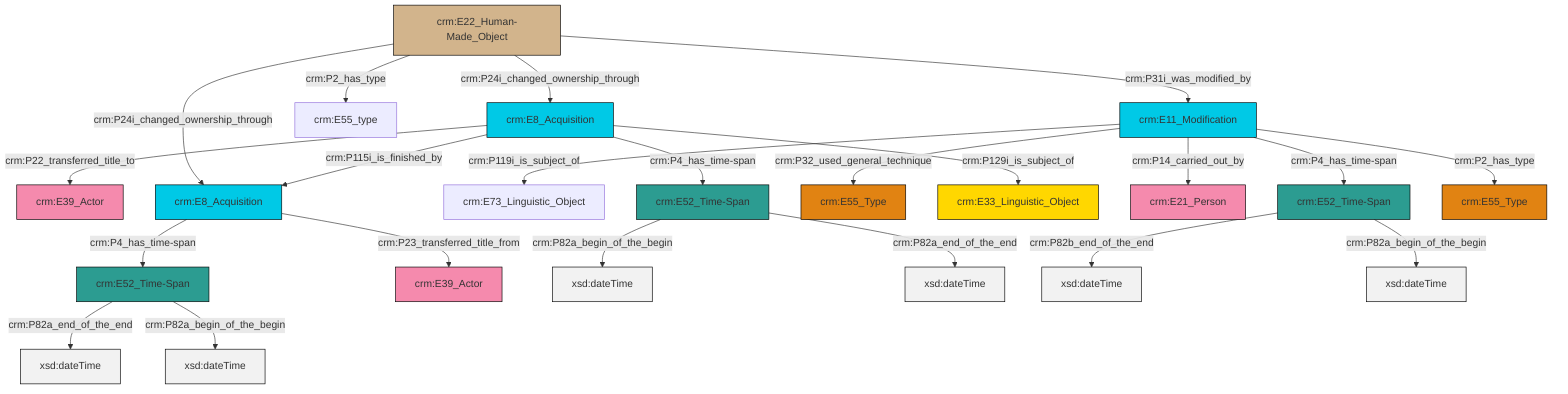 graph TD
classDef Literal fill:#f2f2f2,stroke:#000000;
classDef CRM_Entity fill:#FFFFFF,stroke:#000000;
classDef Temporal_Entity fill:#00C9E6, stroke:#000000;
classDef Type fill:#E18312, stroke:#000000;
classDef Time-Span fill:#2C9C91, stroke:#000000;
classDef Appellation fill:#FFEB7F, stroke:#000000;
classDef Place fill:#008836, stroke:#000000;
classDef Persistent_Item fill:#B266B2, stroke:#000000;
classDef Conceptual_Object fill:#FFD700, stroke:#000000;
classDef Physical_Thing fill:#D2B48C, stroke:#000000;
classDef Actor fill:#f58aad, stroke:#000000;
classDef PC_Classes fill:#4ce600, stroke:#000000;
classDef Multi fill:#cccccc,stroke:#000000;

4["crm:E52_Time-Span"]:::Time-Span -->|crm:P82a_end_of_the_end| 5[xsd:dateTime]:::Literal
0["crm:E8_Acquisition"]:::Temporal_Entity -->|crm:P22_transferred_title_to| 6["crm:E39_Actor"]:::Actor
0["crm:E8_Acquisition"]:::Temporal_Entity -->|crm:P115i_is_finished_by| 7["crm:E8_Acquisition"]:::Temporal_Entity
7["crm:E8_Acquisition"]:::Temporal_Entity -->|crm:P23_transferred_title_from| 8["crm:E39_Actor"]:::Actor
2["crm:E22_Human-Made_Object"]:::Physical_Thing -->|crm:P24i_changed_ownership_through| 7["crm:E8_Acquisition"]:::Temporal_Entity
4["crm:E52_Time-Span"]:::Time-Span -->|crm:P82a_begin_of_the_begin| 11[xsd:dateTime]:::Literal
12["crm:E52_Time-Span"]:::Time-Span -->|crm:P82a_begin_of_the_begin| 18[xsd:dateTime]:::Literal
2["crm:E22_Human-Made_Object"]:::Physical_Thing -->|crm:P2_has_type| 19["crm:E55_type"]:::Default
21["crm:E11_Modification"]:::Temporal_Entity -->|crm:P14_carried_out_by| 22["crm:E21_Person"]:::Actor
12["crm:E52_Time-Span"]:::Time-Span -->|crm:P82a_end_of_the_end| 23[xsd:dateTime]:::Literal
2["crm:E22_Human-Made_Object"]:::Physical_Thing -->|crm:P31i_was_modified_by| 21["crm:E11_Modification"]:::Temporal_Entity
21["crm:E11_Modification"]:::Temporal_Entity -->|crm:P32_used_general_technique| 14["crm:E55_Type"]:::Type
0["crm:E8_Acquisition"]:::Temporal_Entity -->|crm:P4_has_time-span| 12["crm:E52_Time-Span"]:::Time-Span
25["crm:E52_Time-Span"]:::Time-Span -->|crm:P82b_end_of_the_end| 26[xsd:dateTime]:::Literal
21["crm:E11_Modification"]:::Temporal_Entity -->|crm:P4_has_time-span| 25["crm:E52_Time-Span"]:::Time-Span
25["crm:E52_Time-Span"]:::Time-Span -->|crm:P82a_begin_of_the_begin| 28[xsd:dateTime]:::Literal
21["crm:E11_Modification"]:::Temporal_Entity -->|crm:P119i_is_subject_of| 9["crm:E73_Linguistic_Object"]:::Default
21["crm:E11_Modification"]:::Temporal_Entity -->|crm:P2_has_type| 29["crm:E55_Type"]:::Type
2["crm:E22_Human-Made_Object"]:::Physical_Thing -->|crm:P24i_changed_ownership_through| 0["crm:E8_Acquisition"]:::Temporal_Entity
0["crm:E8_Acquisition"]:::Temporal_Entity -->|crm:P129i_is_subject_of| 16["crm:E33_Linguistic_Object"]:::Conceptual_Object
7["crm:E8_Acquisition"]:::Temporal_Entity -->|crm:P4_has_time-span| 4["crm:E52_Time-Span"]:::Time-Span